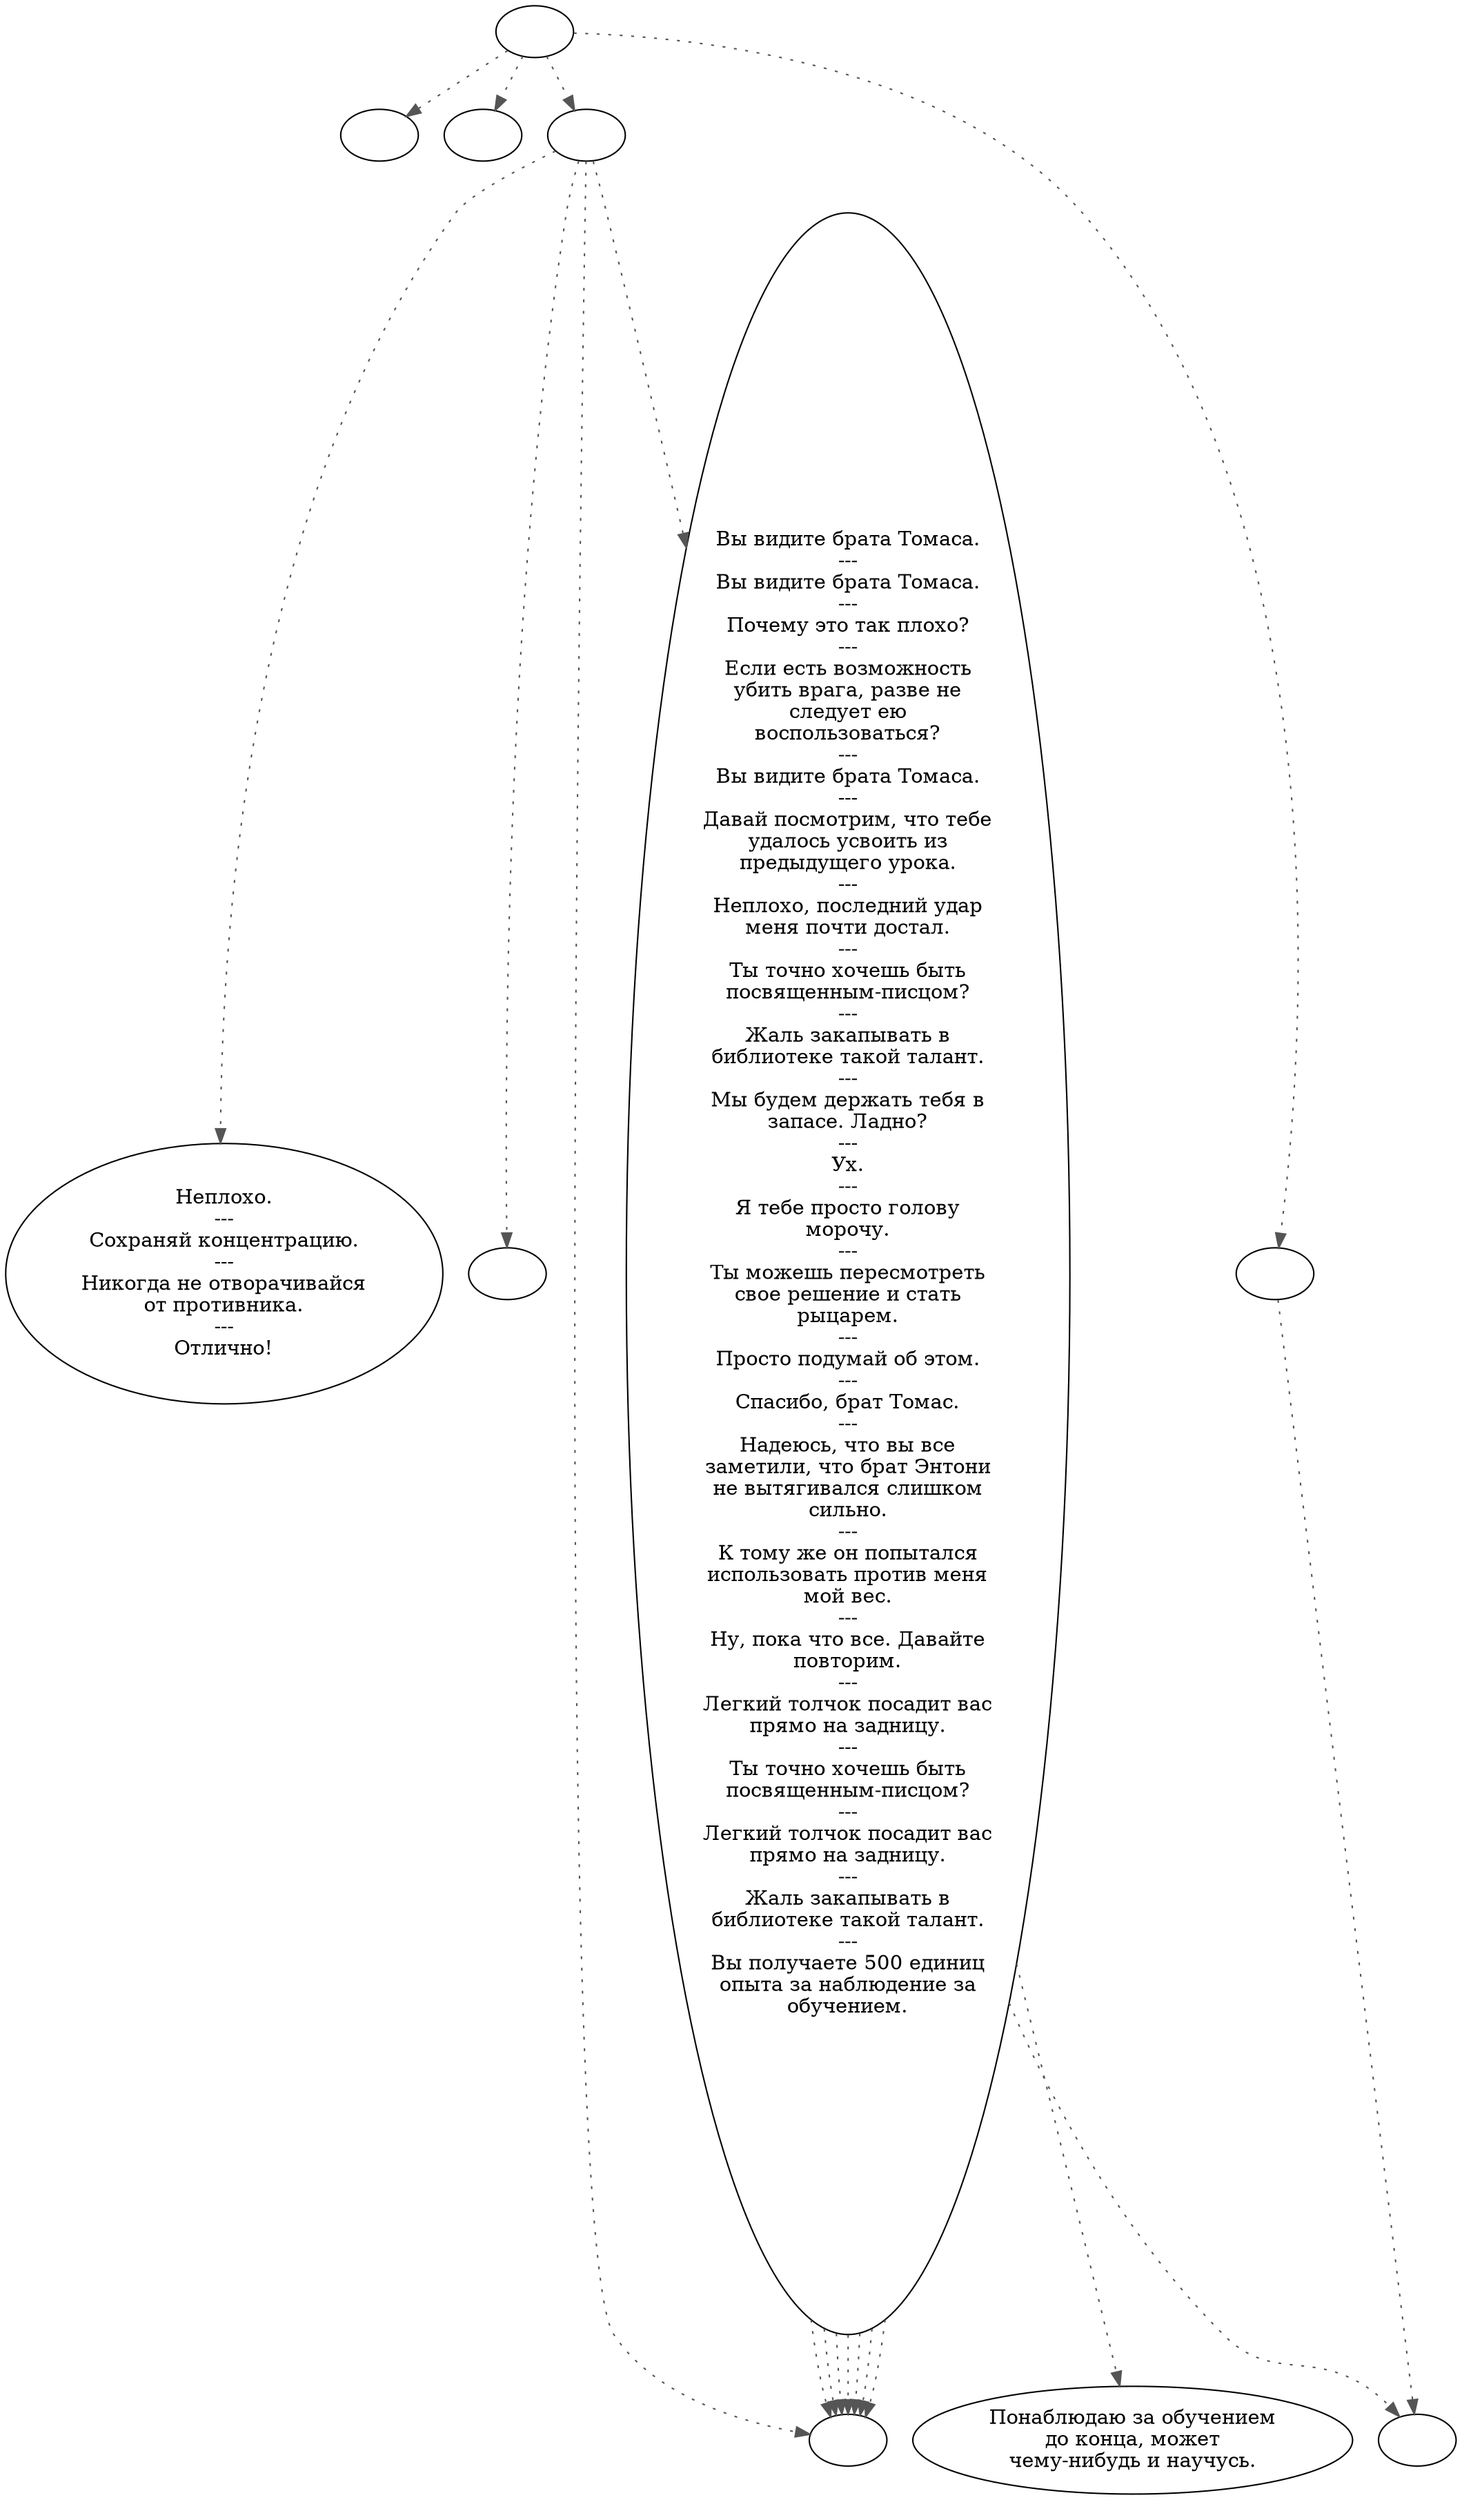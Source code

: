 digraph thomas {
  "start" [style=filled       fillcolor="#FFFFFF"       color="#000000"]
  "start" -> "prepare_for_combat" [style=dotted color="#555555"]
  "start" -> "destroy_p_proc" [style=dotted color="#555555"]
  "start" -> "do_combat" [style=dotted color="#555555"]
  "start" -> "critter_p_proc" [style=dotted color="#555555"]
  "start" [label=""]
  "give_skill" [style=filled       fillcolor="#FFFFFF"       color="#000000"]
  "give_skill" [label="Понаблюдаю за обучением\nдо конца, может\nчему-нибудь и научусь."]
  "prepare_for_combat" [style=filled       fillcolor="#FFFFFF"       color="#000000"]
  "prepare_for_combat" [label=""]
  "do_combat" [style=filled       fillcolor="#FFFFFF"       color="#000000"]
  "do_combat" -> "lesson1" [style=dotted color="#555555"]
  "do_combat" -> "praise" [style=dotted color="#555555"]
  "do_combat" -> "recover_from_combat" [style=dotted color="#555555"]
  "do_combat" -> "do_round" [style=dotted color="#555555"]
  "do_combat" [label=""]
  "recover_from_combat" [style=filled       fillcolor="#FFFFFF"       color="#000000"]
  "recover_from_combat" [label=""]
  "pick_a_student" [style=filled       fillcolor="#FFFFFF"       color="#000000"]
  "pick_a_student" [label=""]
  "praise" [style=filled       fillcolor="#FFFFFF"       color="#000000"]
  "praise" [label="Неплохо.\n---\nСохраняй концентрацию.\n---\nНикогда не отворачивайся\nот противника.\n---\nОтлично!"]
  "lesson1" [style=filled       fillcolor="#FFFFFF"       color="#000000"]
  "lesson1" -> "do_round" [style=dotted color="#555555"]
  "lesson1" -> "do_round" [style=dotted color="#555555"]
  "lesson1" -> "do_round" [style=dotted color="#555555"]
  "lesson1" -> "give_skill" [style=dotted color="#555555"]
  "lesson1" -> "pick_a_student" [style=dotted color="#555555"]
  "lesson1" -> "do_round" [style=dotted color="#555555"]
  "lesson1" -> "do_round" [style=dotted color="#555555"]
  "lesson1" -> "do_round" [style=dotted color="#555555"]
  "lesson1" -> "do_round" [style=dotted color="#555555"]
  "lesson1" [label="Вы видите брата Томаса.\n---\nВы видите брата Томаса.\n---\nПочему это так плохо?\n---\nЕсли есть возможность\nубить врага, разве не\nследует ею\nвоспользоваться?\n---\nВы видите брата Томаса.\n---\nДавай посмотрим, что тебе\nудалось усвоить из\nпредыдущего урока.\n---\nНеплохо, последний удар\nменя почти достал.\n---\nТы точно хочешь быть\nпосвященным-писцом?\n---\nЖаль закапывать в\nбиблиотеке такой талант.\n---\nМы будем держать тебя в\nзапасе. Ладно?\n---\nУх.\n---\nЯ тебе просто голову\nморочу.\n---\nТы можешь пересмотреть\nсвое решение и стать\nрыцарем.\n---\nПросто подумай об этом.\n---\nСпасибо, брат Томас.\n---\nНадеюсь, что вы все\nзаметили, что брат Энтони\nне вытягивался слишком\nсильно.\n---\nК тому же он попытался\nиспользовать против меня\nмой вес.\n---\nНу, пока что все. Давайте\nповторим.\n---\nЛегкий толчок посадит вас\nпрямо на задницу.\n---\nТы точно хочешь быть\nпосвященным-писцом?\n---\nЛегкий толчок посадит вас\nпрямо на задницу.\n---\nЖаль закапывать в\nбиблиотеке такой талант.\n---\nВы получаете 500 единиц\nопыта за наблюдение за\nобучением."]
  "destroy_p_proc" [style=filled       fillcolor="#FFFFFF"       color="#000000"]
  "destroy_p_proc" [label=""]
  "critter_p_proc" [style=filled       fillcolor="#FFFFFF"       color="#000000"]
  "critter_p_proc" -> "pick_a_student" [style=dotted color="#555555"]
  "critter_p_proc" [label=""]
  "do_round" [style=filled       fillcolor="#FFFFFF"       color="#000000"]
  "do_round" [label=""]
}